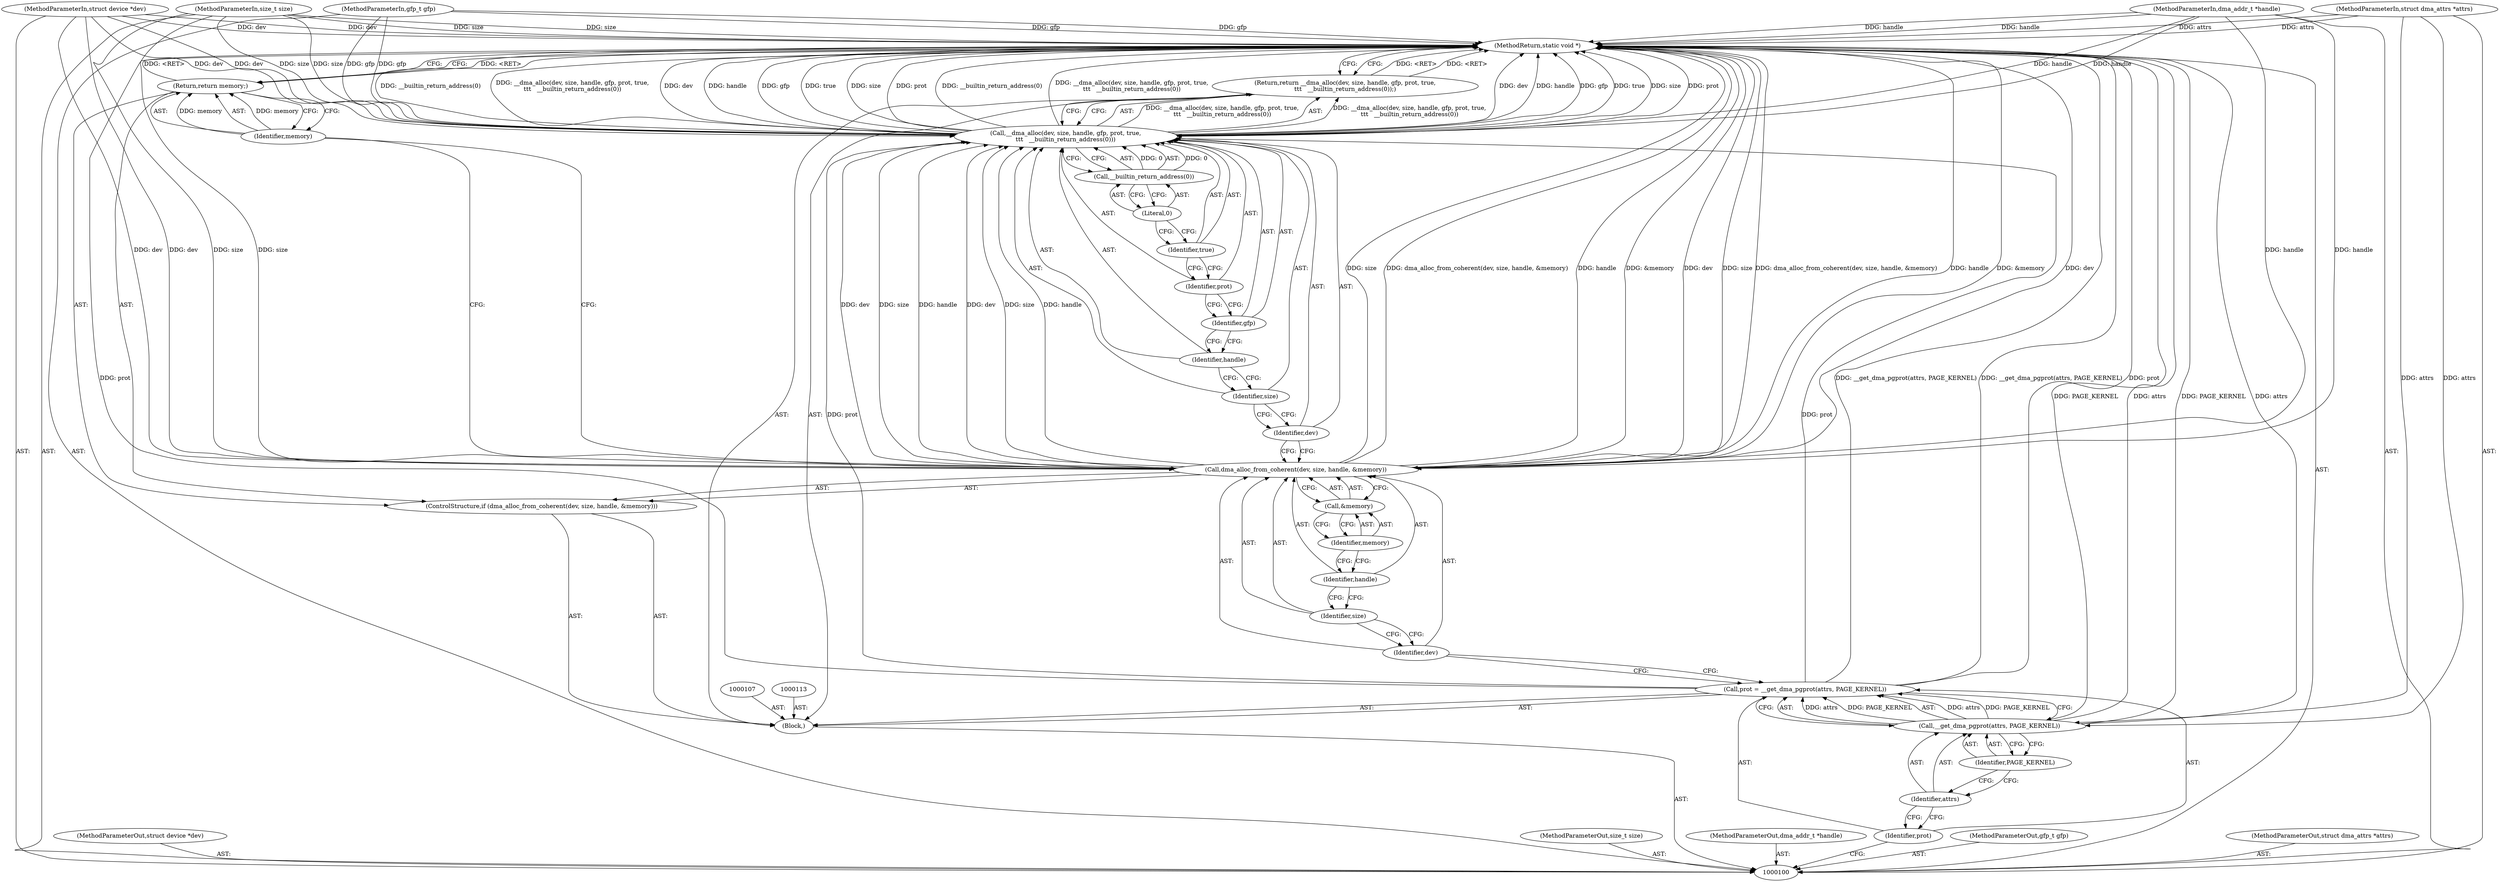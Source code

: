 digraph "0_linux_0ea1ec713f04bdfac343c9702b21cd3a7c711826" {
"1000133" [label="(MethodReturn,static void *)"];
"1000101" [label="(MethodParameterIn,struct device *dev)"];
"1000181" [label="(MethodParameterOut,struct device *dev)"];
"1000102" [label="(MethodParameterIn,size_t size)"];
"1000182" [label="(MethodParameterOut,size_t size)"];
"1000123" [label="(Return,return __dma_alloc(dev, size, handle, gfp, prot, true,\n\t\t\t   __builtin_return_address(0));)"];
"1000125" [label="(Identifier,dev)"];
"1000126" [label="(Identifier,size)"];
"1000127" [label="(Identifier,handle)"];
"1000128" [label="(Identifier,gfp)"];
"1000129" [label="(Identifier,prot)"];
"1000130" [label="(Identifier,true)"];
"1000124" [label="(Call,__dma_alloc(dev, size, handle, gfp, prot, true,\n\t\t\t   __builtin_return_address(0)))"];
"1000132" [label="(Literal,0)"];
"1000131" [label="(Call,__builtin_return_address(0))"];
"1000103" [label="(MethodParameterIn,dma_addr_t *handle)"];
"1000183" [label="(MethodParameterOut,dma_addr_t *handle)"];
"1000104" [label="(MethodParameterIn,gfp_t gfp)"];
"1000184" [label="(MethodParameterOut,gfp_t gfp)"];
"1000105" [label="(MethodParameterIn,struct dma_attrs *attrs)"];
"1000185" [label="(MethodParameterOut,struct dma_attrs *attrs)"];
"1000106" [label="(Block,)"];
"1000108" [label="(Call,prot = __get_dma_pgprot(attrs, PAGE_KERNEL))"];
"1000109" [label="(Identifier,prot)"];
"1000110" [label="(Call,__get_dma_pgprot(attrs, PAGE_KERNEL))"];
"1000111" [label="(Identifier,attrs)"];
"1000112" [label="(Identifier,PAGE_KERNEL)"];
"1000114" [label="(ControlStructure,if (dma_alloc_from_coherent(dev, size, handle, &memory)))"];
"1000116" [label="(Identifier,dev)"];
"1000117" [label="(Identifier,size)"];
"1000118" [label="(Identifier,handle)"];
"1000119" [label="(Call,&memory)"];
"1000120" [label="(Identifier,memory)"];
"1000115" [label="(Call,dma_alloc_from_coherent(dev, size, handle, &memory))"];
"1000121" [label="(Return,return memory;)"];
"1000122" [label="(Identifier,memory)"];
"1000133" -> "1000100"  [label="AST: "];
"1000133" -> "1000121"  [label="CFG: "];
"1000133" -> "1000123"  [label="CFG: "];
"1000121" -> "1000133"  [label="DDG: <RET>"];
"1000115" -> "1000133"  [label="DDG: size"];
"1000115" -> "1000133"  [label="DDG: dma_alloc_from_coherent(dev, size, handle, &memory)"];
"1000115" -> "1000133"  [label="DDG: handle"];
"1000115" -> "1000133"  [label="DDG: &memory"];
"1000115" -> "1000133"  [label="DDG: dev"];
"1000124" -> "1000133"  [label="DDG: dev"];
"1000124" -> "1000133"  [label="DDG: handle"];
"1000124" -> "1000133"  [label="DDG: gfp"];
"1000124" -> "1000133"  [label="DDG: true"];
"1000124" -> "1000133"  [label="DDG: size"];
"1000124" -> "1000133"  [label="DDG: prot"];
"1000124" -> "1000133"  [label="DDG: __builtin_return_address(0)"];
"1000124" -> "1000133"  [label="DDG: __dma_alloc(dev, size, handle, gfp, prot, true,\n\t\t\t   __builtin_return_address(0))"];
"1000104" -> "1000133"  [label="DDG: gfp"];
"1000105" -> "1000133"  [label="DDG: attrs"];
"1000108" -> "1000133"  [label="DDG: prot"];
"1000108" -> "1000133"  [label="DDG: __get_dma_pgprot(attrs, PAGE_KERNEL)"];
"1000103" -> "1000133"  [label="DDG: handle"];
"1000102" -> "1000133"  [label="DDG: size"];
"1000110" -> "1000133"  [label="DDG: PAGE_KERNEL"];
"1000110" -> "1000133"  [label="DDG: attrs"];
"1000101" -> "1000133"  [label="DDG: dev"];
"1000123" -> "1000133"  [label="DDG: <RET>"];
"1000101" -> "1000100"  [label="AST: "];
"1000101" -> "1000133"  [label="DDG: dev"];
"1000101" -> "1000115"  [label="DDG: dev"];
"1000101" -> "1000124"  [label="DDG: dev"];
"1000181" -> "1000100"  [label="AST: "];
"1000102" -> "1000100"  [label="AST: "];
"1000102" -> "1000133"  [label="DDG: size"];
"1000102" -> "1000115"  [label="DDG: size"];
"1000102" -> "1000124"  [label="DDG: size"];
"1000182" -> "1000100"  [label="AST: "];
"1000123" -> "1000106"  [label="AST: "];
"1000123" -> "1000124"  [label="CFG: "];
"1000124" -> "1000123"  [label="AST: "];
"1000133" -> "1000123"  [label="CFG: "];
"1000123" -> "1000133"  [label="DDG: <RET>"];
"1000124" -> "1000123"  [label="DDG: __dma_alloc(dev, size, handle, gfp, prot, true,\n\t\t\t   __builtin_return_address(0))"];
"1000125" -> "1000124"  [label="AST: "];
"1000125" -> "1000115"  [label="CFG: "];
"1000126" -> "1000125"  [label="CFG: "];
"1000126" -> "1000124"  [label="AST: "];
"1000126" -> "1000125"  [label="CFG: "];
"1000127" -> "1000126"  [label="CFG: "];
"1000127" -> "1000124"  [label="AST: "];
"1000127" -> "1000126"  [label="CFG: "];
"1000128" -> "1000127"  [label="CFG: "];
"1000128" -> "1000124"  [label="AST: "];
"1000128" -> "1000127"  [label="CFG: "];
"1000129" -> "1000128"  [label="CFG: "];
"1000129" -> "1000124"  [label="AST: "];
"1000129" -> "1000128"  [label="CFG: "];
"1000130" -> "1000129"  [label="CFG: "];
"1000130" -> "1000124"  [label="AST: "];
"1000130" -> "1000129"  [label="CFG: "];
"1000132" -> "1000130"  [label="CFG: "];
"1000124" -> "1000123"  [label="AST: "];
"1000124" -> "1000131"  [label="CFG: "];
"1000125" -> "1000124"  [label="AST: "];
"1000126" -> "1000124"  [label="AST: "];
"1000127" -> "1000124"  [label="AST: "];
"1000128" -> "1000124"  [label="AST: "];
"1000129" -> "1000124"  [label="AST: "];
"1000130" -> "1000124"  [label="AST: "];
"1000131" -> "1000124"  [label="AST: "];
"1000123" -> "1000124"  [label="CFG: "];
"1000124" -> "1000133"  [label="DDG: dev"];
"1000124" -> "1000133"  [label="DDG: handle"];
"1000124" -> "1000133"  [label="DDG: gfp"];
"1000124" -> "1000133"  [label="DDG: true"];
"1000124" -> "1000133"  [label="DDG: size"];
"1000124" -> "1000133"  [label="DDG: prot"];
"1000124" -> "1000133"  [label="DDG: __builtin_return_address(0)"];
"1000124" -> "1000133"  [label="DDG: __dma_alloc(dev, size, handle, gfp, prot, true,\n\t\t\t   __builtin_return_address(0))"];
"1000124" -> "1000123"  [label="DDG: __dma_alloc(dev, size, handle, gfp, prot, true,\n\t\t\t   __builtin_return_address(0))"];
"1000115" -> "1000124"  [label="DDG: dev"];
"1000115" -> "1000124"  [label="DDG: size"];
"1000115" -> "1000124"  [label="DDG: handle"];
"1000101" -> "1000124"  [label="DDG: dev"];
"1000102" -> "1000124"  [label="DDG: size"];
"1000103" -> "1000124"  [label="DDG: handle"];
"1000104" -> "1000124"  [label="DDG: gfp"];
"1000108" -> "1000124"  [label="DDG: prot"];
"1000131" -> "1000124"  [label="DDG: 0"];
"1000132" -> "1000131"  [label="AST: "];
"1000132" -> "1000130"  [label="CFG: "];
"1000131" -> "1000132"  [label="CFG: "];
"1000131" -> "1000124"  [label="AST: "];
"1000131" -> "1000132"  [label="CFG: "];
"1000132" -> "1000131"  [label="AST: "];
"1000124" -> "1000131"  [label="CFG: "];
"1000131" -> "1000124"  [label="DDG: 0"];
"1000103" -> "1000100"  [label="AST: "];
"1000103" -> "1000133"  [label="DDG: handle"];
"1000103" -> "1000115"  [label="DDG: handle"];
"1000103" -> "1000124"  [label="DDG: handle"];
"1000183" -> "1000100"  [label="AST: "];
"1000104" -> "1000100"  [label="AST: "];
"1000104" -> "1000133"  [label="DDG: gfp"];
"1000104" -> "1000124"  [label="DDG: gfp"];
"1000184" -> "1000100"  [label="AST: "];
"1000105" -> "1000100"  [label="AST: "];
"1000105" -> "1000133"  [label="DDG: attrs"];
"1000105" -> "1000110"  [label="DDG: attrs"];
"1000185" -> "1000100"  [label="AST: "];
"1000106" -> "1000100"  [label="AST: "];
"1000107" -> "1000106"  [label="AST: "];
"1000108" -> "1000106"  [label="AST: "];
"1000113" -> "1000106"  [label="AST: "];
"1000114" -> "1000106"  [label="AST: "];
"1000123" -> "1000106"  [label="AST: "];
"1000108" -> "1000106"  [label="AST: "];
"1000108" -> "1000110"  [label="CFG: "];
"1000109" -> "1000108"  [label="AST: "];
"1000110" -> "1000108"  [label="AST: "];
"1000116" -> "1000108"  [label="CFG: "];
"1000108" -> "1000133"  [label="DDG: prot"];
"1000108" -> "1000133"  [label="DDG: __get_dma_pgprot(attrs, PAGE_KERNEL)"];
"1000110" -> "1000108"  [label="DDG: attrs"];
"1000110" -> "1000108"  [label="DDG: PAGE_KERNEL"];
"1000108" -> "1000124"  [label="DDG: prot"];
"1000109" -> "1000108"  [label="AST: "];
"1000109" -> "1000100"  [label="CFG: "];
"1000111" -> "1000109"  [label="CFG: "];
"1000110" -> "1000108"  [label="AST: "];
"1000110" -> "1000112"  [label="CFG: "];
"1000111" -> "1000110"  [label="AST: "];
"1000112" -> "1000110"  [label="AST: "];
"1000108" -> "1000110"  [label="CFG: "];
"1000110" -> "1000133"  [label="DDG: PAGE_KERNEL"];
"1000110" -> "1000133"  [label="DDG: attrs"];
"1000110" -> "1000108"  [label="DDG: attrs"];
"1000110" -> "1000108"  [label="DDG: PAGE_KERNEL"];
"1000105" -> "1000110"  [label="DDG: attrs"];
"1000111" -> "1000110"  [label="AST: "];
"1000111" -> "1000109"  [label="CFG: "];
"1000112" -> "1000111"  [label="CFG: "];
"1000112" -> "1000110"  [label="AST: "];
"1000112" -> "1000111"  [label="CFG: "];
"1000110" -> "1000112"  [label="CFG: "];
"1000114" -> "1000106"  [label="AST: "];
"1000115" -> "1000114"  [label="AST: "];
"1000121" -> "1000114"  [label="AST: "];
"1000116" -> "1000115"  [label="AST: "];
"1000116" -> "1000108"  [label="CFG: "];
"1000117" -> "1000116"  [label="CFG: "];
"1000117" -> "1000115"  [label="AST: "];
"1000117" -> "1000116"  [label="CFG: "];
"1000118" -> "1000117"  [label="CFG: "];
"1000118" -> "1000115"  [label="AST: "];
"1000118" -> "1000117"  [label="CFG: "];
"1000120" -> "1000118"  [label="CFG: "];
"1000119" -> "1000115"  [label="AST: "];
"1000119" -> "1000120"  [label="CFG: "];
"1000120" -> "1000119"  [label="AST: "];
"1000115" -> "1000119"  [label="CFG: "];
"1000120" -> "1000119"  [label="AST: "];
"1000120" -> "1000118"  [label="CFG: "];
"1000119" -> "1000120"  [label="CFG: "];
"1000115" -> "1000114"  [label="AST: "];
"1000115" -> "1000119"  [label="CFG: "];
"1000116" -> "1000115"  [label="AST: "];
"1000117" -> "1000115"  [label="AST: "];
"1000118" -> "1000115"  [label="AST: "];
"1000119" -> "1000115"  [label="AST: "];
"1000122" -> "1000115"  [label="CFG: "];
"1000125" -> "1000115"  [label="CFG: "];
"1000115" -> "1000133"  [label="DDG: size"];
"1000115" -> "1000133"  [label="DDG: dma_alloc_from_coherent(dev, size, handle, &memory)"];
"1000115" -> "1000133"  [label="DDG: handle"];
"1000115" -> "1000133"  [label="DDG: &memory"];
"1000115" -> "1000133"  [label="DDG: dev"];
"1000101" -> "1000115"  [label="DDG: dev"];
"1000102" -> "1000115"  [label="DDG: size"];
"1000103" -> "1000115"  [label="DDG: handle"];
"1000115" -> "1000124"  [label="DDG: dev"];
"1000115" -> "1000124"  [label="DDG: size"];
"1000115" -> "1000124"  [label="DDG: handle"];
"1000121" -> "1000114"  [label="AST: "];
"1000121" -> "1000122"  [label="CFG: "];
"1000122" -> "1000121"  [label="AST: "];
"1000133" -> "1000121"  [label="CFG: "];
"1000121" -> "1000133"  [label="DDG: <RET>"];
"1000122" -> "1000121"  [label="DDG: memory"];
"1000122" -> "1000121"  [label="AST: "];
"1000122" -> "1000115"  [label="CFG: "];
"1000121" -> "1000122"  [label="CFG: "];
"1000122" -> "1000121"  [label="DDG: memory"];
}

